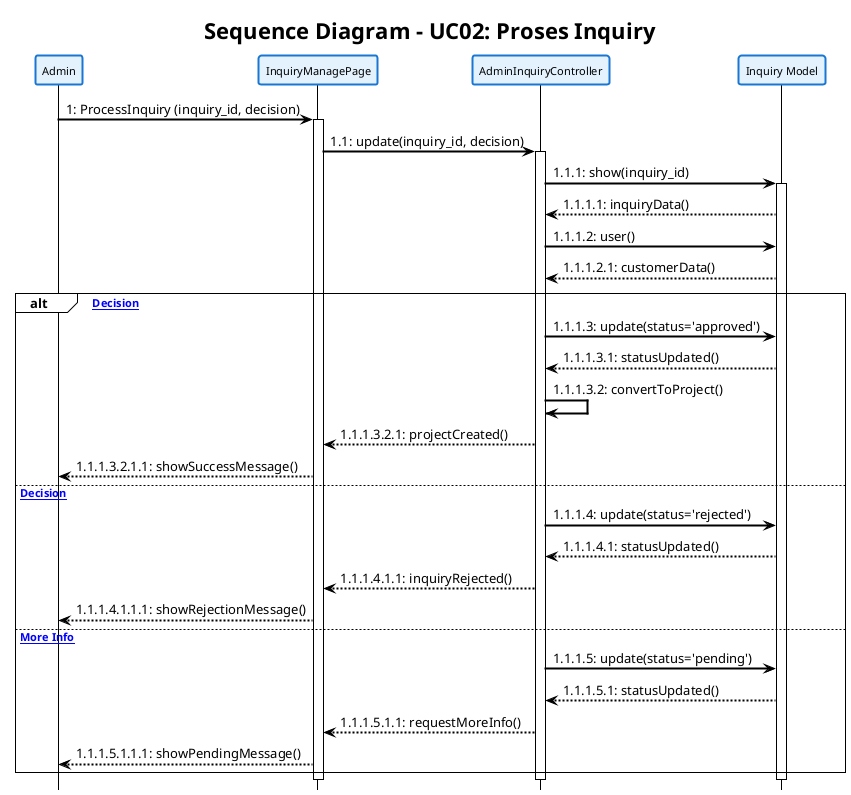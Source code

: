 @startuml

!theme plain
skinparam backgroundColor white
skinparam shadowing false
skinparam handwritten false

' Styling sesuai contoh yang diberikan
skinparam participant {
    BackgroundColor #E3F2FD
    BorderColor #1976D2
    BorderThickness 2
    FontSize 11
}

skinparam arrow {
    Color black
    Thickness 2
}

skinparam sequence {
    ArrowColor black
    ActorBorderColor black
    LifeLineBorderColor black
    ParticipantBorderColor #1976D2
    ParticipantBackgroundColor #E3F2FD
    BoxBorderColor black
}

hide footbox

title **Sequence Diagram - UC02: Proses Inquiry**

participant "Admin" as Admin
participant "InquiryManagePage" as InquiryPage
participant "AdminInquiryController" as InquiryCtrl
participant "Inquiry Model" as InquiryModel

Admin -> InquiryPage: 1: ProcessInquiry (inquiry_id, decision)
activate InquiryPage

InquiryPage -> InquiryCtrl: 1.1: update(inquiry_id, decision)
activate InquiryCtrl

InquiryCtrl -> InquiryModel: 1.1.1: show(inquiry_id)
activate InquiryModel

InquiryModel --> InquiryCtrl: 1.1.1.1: inquiryData()
InquiryCtrl -> InquiryModel: 1.1.1.2: user()
InquiryModel --> InquiryCtrl: 1.1.1.2.1: customerData()

alt [Approve Decision]
    InquiryCtrl -> InquiryModel: 1.1.1.3: update(status='approved')
    InquiryModel --> InquiryCtrl: 1.1.1.3.1: statusUpdated()
    
    InquiryCtrl -> InquiryCtrl: 1.1.1.3.2: convertToProject()
    InquiryCtrl --> InquiryPage: 1.1.1.3.2.1: projectCreated()
    InquiryPage --> Admin: 1.1.1.3.2.1.1: showSuccessMessage()
    
else [Reject Decision]
    InquiryCtrl -> InquiryModel: 1.1.1.4: update(status='rejected')
    InquiryModel --> InquiryCtrl: 1.1.1.4.1: statusUpdated()
    InquiryCtrl --> InquiryPage: 1.1.1.4.1.1: inquiryRejected()
    InquiryPage --> Admin: 1.1.1.4.1.1.1: showRejectionMessage()
    
else [Need More Info]
    InquiryCtrl -> InquiryModel: 1.1.1.5: update(status='pending')
    InquiryModel --> InquiryCtrl: 1.1.1.5.1: statusUpdated()
    InquiryCtrl --> InquiryPage: 1.1.1.5.1.1: requestMoreInfo()
    InquiryPage --> Admin: 1.1.1.5.1.1.1: showPendingMessage()
end

deactivate InquiryModel
deactivate InquiryCtrl
deactivate InquiryPage

@enduml
